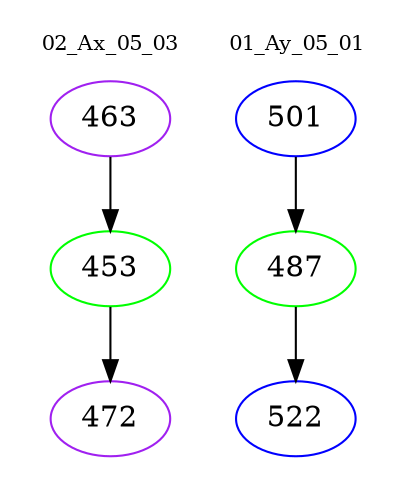 digraph{
subgraph cluster_0 {
color = white
label = "02_Ax_05_03";
fontsize=10;
T0_463 [label="463", color="purple"]
T0_463 -> T0_453 [color="black"]
T0_453 [label="453", color="green"]
T0_453 -> T0_472 [color="black"]
T0_472 [label="472", color="purple"]
}
subgraph cluster_1 {
color = white
label = "01_Ay_05_01";
fontsize=10;
T1_501 [label="501", color="blue"]
T1_501 -> T1_487 [color="black"]
T1_487 [label="487", color="green"]
T1_487 -> T1_522 [color="black"]
T1_522 [label="522", color="blue"]
}
}
